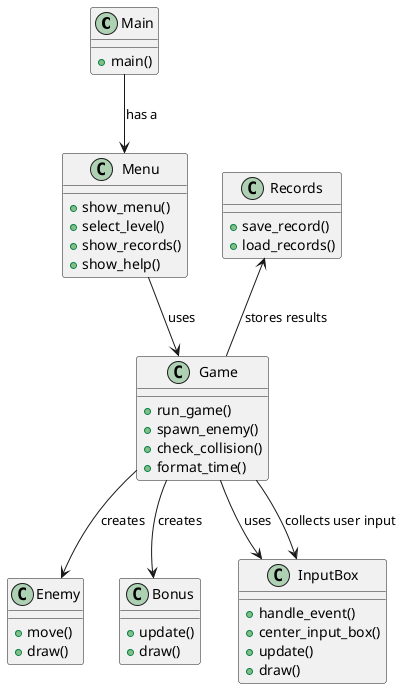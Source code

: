 @startuml

class Main {
    +main()
}

class Menu {
    +show_menu()
    +select_level()
    +show_records()
    +show_help()
}

class Game {
    +run_game()
    +spawn_enemy()
    +check_collision()
    +format_time()
}

class Enemy {
    +move()
    +draw()
}

class Bonus {
    +update()
    +draw()
}

class InputBox {
    +handle_event()
    +center_input_box()
    +update()
    +draw()
}

class Records {
    +save_record()
    +load_records()
}

Main --> Menu : has a
Menu --> Game : uses
Game --> Enemy : creates
Game --> Bonus : creates
Game --> InputBox : uses
Records <-- Game : stores results
InputBox <-- Game : collects user input

@enduml
